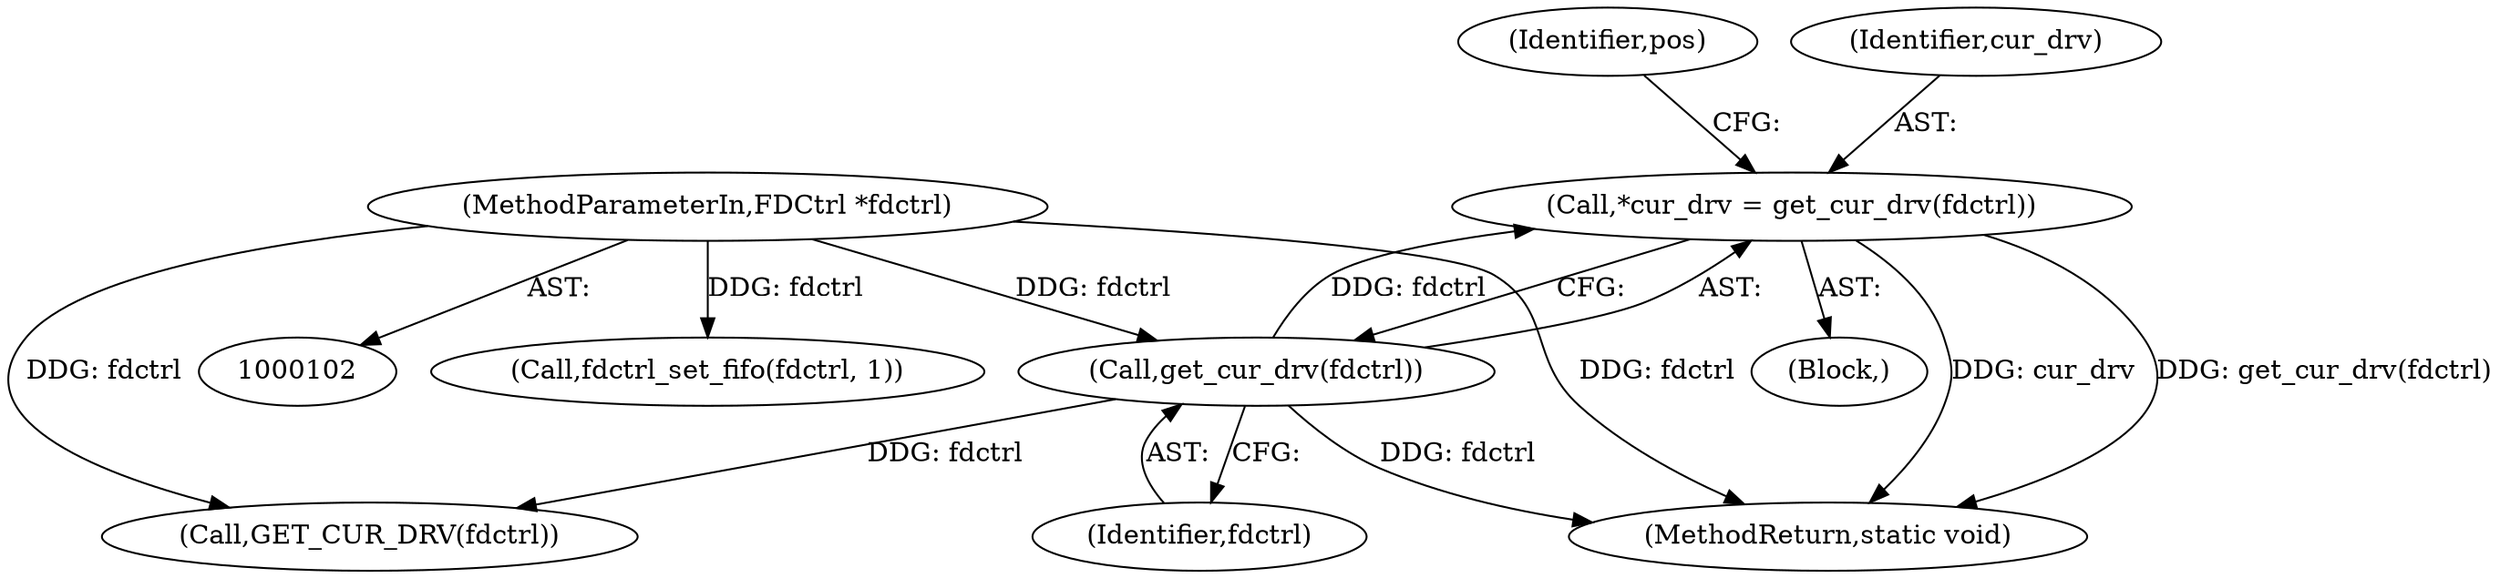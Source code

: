 digraph "0_qemu_e907746266721f305d67bc0718795fedee2e824c@pointer" {
"1000107" [label="(Call,*cur_drv = get_cur_drv(fdctrl))"];
"1000109" [label="(Call,get_cur_drv(fdctrl))"];
"1000103" [label="(MethodParameterIn,FDCtrl *fdctrl)"];
"1000109" [label="(Call,get_cur_drv(fdctrl))"];
"1000189" [label="(Call,fdctrl_set_fifo(fdctrl, 1))"];
"1000192" [label="(MethodReturn,static void)"];
"1000105" [label="(Block,)"];
"1000110" [label="(Identifier,fdctrl)"];
"1000113" [label="(Identifier,pos)"];
"1000108" [label="(Identifier,cur_drv)"];
"1000103" [label="(MethodParameterIn,FDCtrl *fdctrl)"];
"1000187" [label="(Call,GET_CUR_DRV(fdctrl))"];
"1000107" [label="(Call,*cur_drv = get_cur_drv(fdctrl))"];
"1000107" -> "1000105"  [label="AST: "];
"1000107" -> "1000109"  [label="CFG: "];
"1000108" -> "1000107"  [label="AST: "];
"1000109" -> "1000107"  [label="AST: "];
"1000113" -> "1000107"  [label="CFG: "];
"1000107" -> "1000192"  [label="DDG: cur_drv"];
"1000107" -> "1000192"  [label="DDG: get_cur_drv(fdctrl)"];
"1000109" -> "1000107"  [label="DDG: fdctrl"];
"1000109" -> "1000110"  [label="CFG: "];
"1000110" -> "1000109"  [label="AST: "];
"1000109" -> "1000192"  [label="DDG: fdctrl"];
"1000103" -> "1000109"  [label="DDG: fdctrl"];
"1000109" -> "1000187"  [label="DDG: fdctrl"];
"1000103" -> "1000102"  [label="AST: "];
"1000103" -> "1000192"  [label="DDG: fdctrl"];
"1000103" -> "1000187"  [label="DDG: fdctrl"];
"1000103" -> "1000189"  [label="DDG: fdctrl"];
}
